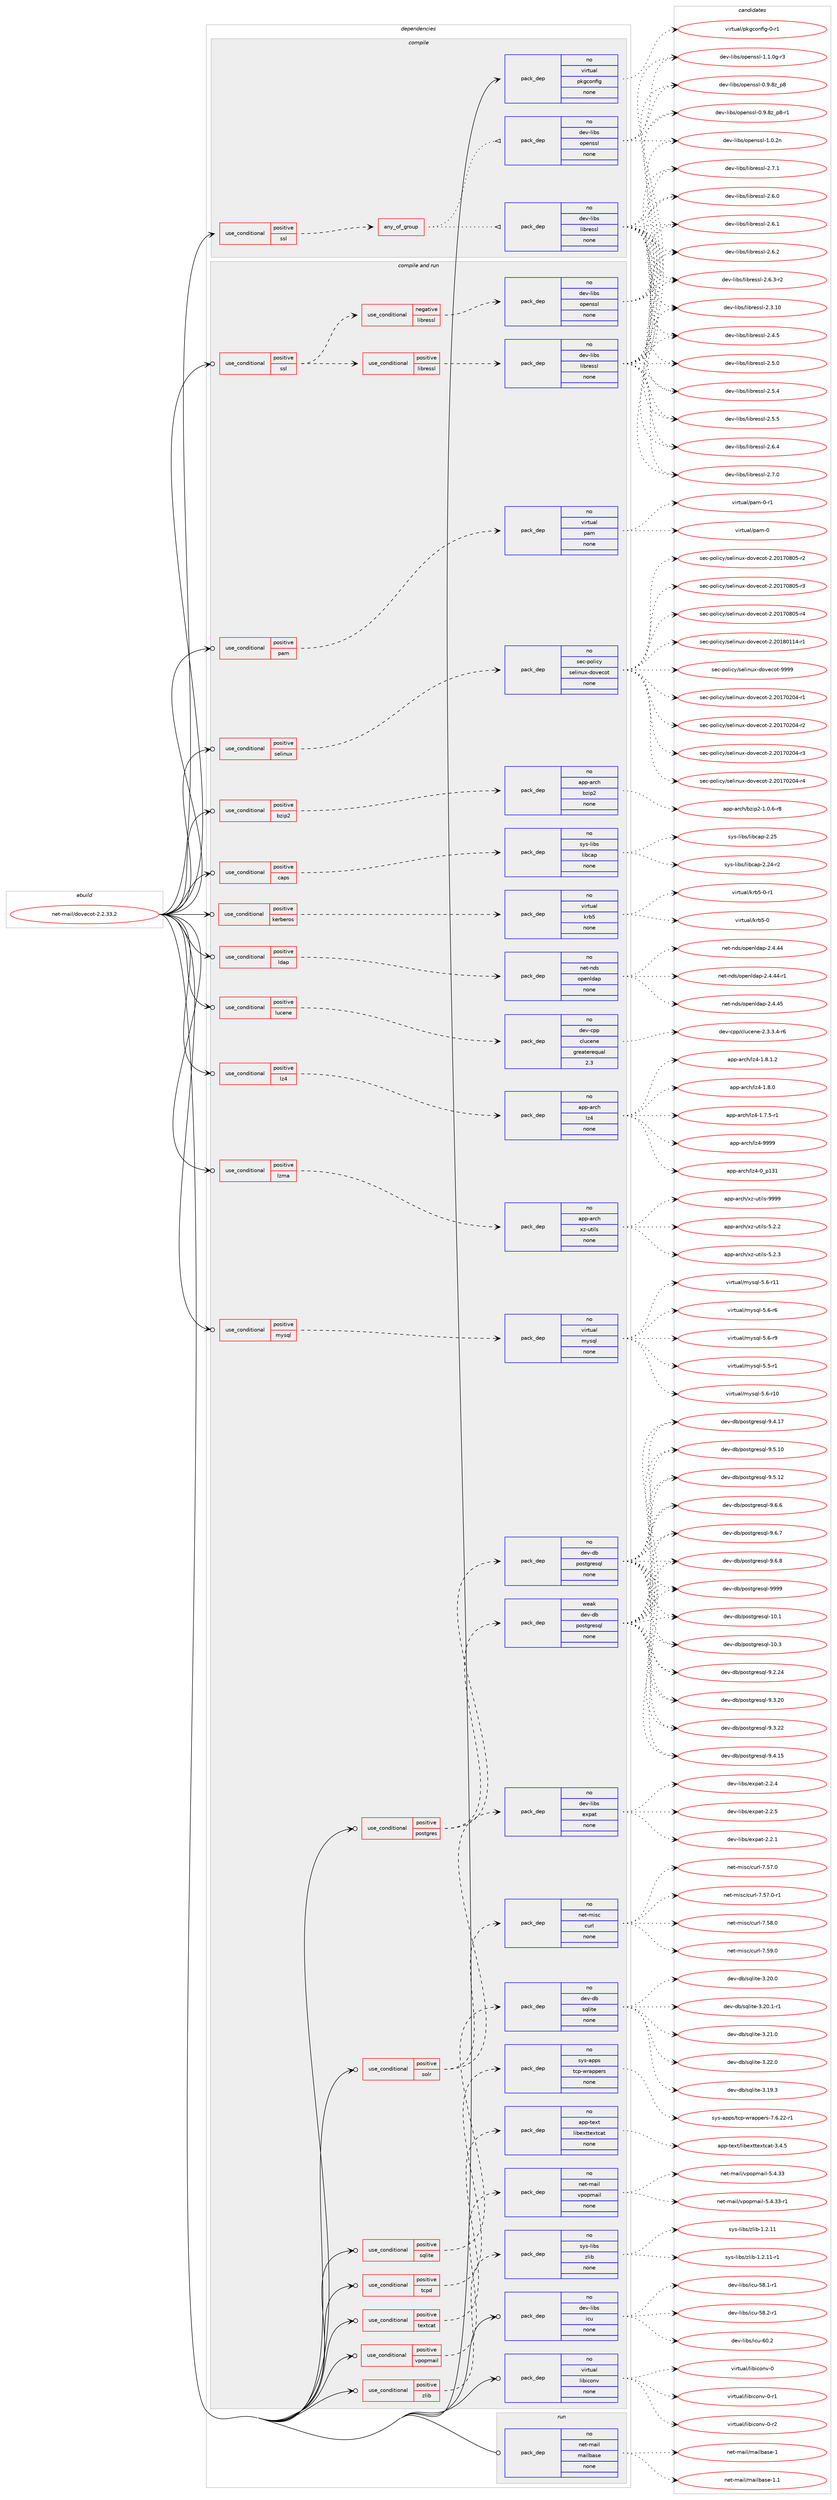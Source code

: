 digraph prolog {

# *************
# Graph options
# *************

newrank=true;
concentrate=true;
compound=true;
graph [rankdir=LR,fontname=Helvetica,fontsize=10,ranksep=1.5];#, ranksep=2.5, nodesep=0.2];
edge  [arrowhead=vee];
node  [fontname=Helvetica,fontsize=10];

# **********
# The ebuild
# **********

subgraph cluster_leftcol {
color=gray;
rank=same;
label=<<i>ebuild</i>>;
id [label="net-mail/dovecot-2.2.33.2", color=red, width=4, href="../net-mail/dovecot-2.2.33.2.svg"];
}

# ****************
# The dependencies
# ****************

subgraph cluster_midcol {
color=gray;
label=<<i>dependencies</i>>;
subgraph cluster_compile {
fillcolor="#eeeeee";
style=filled;
label=<<i>compile</i>>;
subgraph cond164 {
dependency620 [label=<<TABLE BORDER="0" CELLBORDER="1" CELLSPACING="0" CELLPADDING="4"><TR><TD ROWSPAN="3" CELLPADDING="10">use_conditional</TD></TR><TR><TD>positive</TD></TR><TR><TD>ssl</TD></TR></TABLE>>, shape=none, color=red];
subgraph any19 {
dependency621 [label=<<TABLE BORDER="0" CELLBORDER="1" CELLSPACING="0" CELLPADDING="4"><TR><TD CELLPADDING="10">any_of_group</TD></TR></TABLE>>, shape=none, color=red];subgraph pack439 {
dependency622 [label=<<TABLE BORDER="0" CELLBORDER="1" CELLSPACING="0" CELLPADDING="4" WIDTH="220"><TR><TD ROWSPAN="6" CELLPADDING="30">pack_dep</TD></TR><TR><TD WIDTH="110">no</TD></TR><TR><TD>dev-libs</TD></TR><TR><TD>openssl</TD></TR><TR><TD>none</TD></TR><TR><TD></TD></TR></TABLE>>, shape=none, color=blue];
}
dependency621:e -> dependency622:w [weight=20,style="dotted",arrowhead="oinv"];
subgraph pack440 {
dependency623 [label=<<TABLE BORDER="0" CELLBORDER="1" CELLSPACING="0" CELLPADDING="4" WIDTH="220"><TR><TD ROWSPAN="6" CELLPADDING="30">pack_dep</TD></TR><TR><TD WIDTH="110">no</TD></TR><TR><TD>dev-libs</TD></TR><TR><TD>libressl</TD></TR><TR><TD>none</TD></TR><TR><TD></TD></TR></TABLE>>, shape=none, color=blue];
}
dependency621:e -> dependency623:w [weight=20,style="dotted",arrowhead="oinv"];
}
dependency620:e -> dependency621:w [weight=20,style="dashed",arrowhead="vee"];
}
id:e -> dependency620:w [weight=20,style="solid",arrowhead="vee"];
subgraph pack441 {
dependency624 [label=<<TABLE BORDER="0" CELLBORDER="1" CELLSPACING="0" CELLPADDING="4" WIDTH="220"><TR><TD ROWSPAN="6" CELLPADDING="30">pack_dep</TD></TR><TR><TD WIDTH="110">no</TD></TR><TR><TD>virtual</TD></TR><TR><TD>pkgconfig</TD></TR><TR><TD>none</TD></TR><TR><TD></TD></TR></TABLE>>, shape=none, color=blue];
}
id:e -> dependency624:w [weight=20,style="solid",arrowhead="vee"];
}
subgraph cluster_compileandrun {
fillcolor="#eeeeee";
style=filled;
label=<<i>compile and run</i>>;
subgraph cond165 {
dependency625 [label=<<TABLE BORDER="0" CELLBORDER="1" CELLSPACING="0" CELLPADDING="4"><TR><TD ROWSPAN="3" CELLPADDING="10">use_conditional</TD></TR><TR><TD>positive</TD></TR><TR><TD>bzip2</TD></TR></TABLE>>, shape=none, color=red];
subgraph pack442 {
dependency626 [label=<<TABLE BORDER="0" CELLBORDER="1" CELLSPACING="0" CELLPADDING="4" WIDTH="220"><TR><TD ROWSPAN="6" CELLPADDING="30">pack_dep</TD></TR><TR><TD WIDTH="110">no</TD></TR><TR><TD>app-arch</TD></TR><TR><TD>bzip2</TD></TR><TR><TD>none</TD></TR><TR><TD></TD></TR></TABLE>>, shape=none, color=blue];
}
dependency625:e -> dependency626:w [weight=20,style="dashed",arrowhead="vee"];
}
id:e -> dependency625:w [weight=20,style="solid",arrowhead="odotvee"];
subgraph cond166 {
dependency627 [label=<<TABLE BORDER="0" CELLBORDER="1" CELLSPACING="0" CELLPADDING="4"><TR><TD ROWSPAN="3" CELLPADDING="10">use_conditional</TD></TR><TR><TD>positive</TD></TR><TR><TD>caps</TD></TR></TABLE>>, shape=none, color=red];
subgraph pack443 {
dependency628 [label=<<TABLE BORDER="0" CELLBORDER="1" CELLSPACING="0" CELLPADDING="4" WIDTH="220"><TR><TD ROWSPAN="6" CELLPADDING="30">pack_dep</TD></TR><TR><TD WIDTH="110">no</TD></TR><TR><TD>sys-libs</TD></TR><TR><TD>libcap</TD></TR><TR><TD>none</TD></TR><TR><TD></TD></TR></TABLE>>, shape=none, color=blue];
}
dependency627:e -> dependency628:w [weight=20,style="dashed",arrowhead="vee"];
}
id:e -> dependency627:w [weight=20,style="solid",arrowhead="odotvee"];
subgraph cond167 {
dependency629 [label=<<TABLE BORDER="0" CELLBORDER="1" CELLSPACING="0" CELLPADDING="4"><TR><TD ROWSPAN="3" CELLPADDING="10">use_conditional</TD></TR><TR><TD>positive</TD></TR><TR><TD>kerberos</TD></TR></TABLE>>, shape=none, color=red];
subgraph pack444 {
dependency630 [label=<<TABLE BORDER="0" CELLBORDER="1" CELLSPACING="0" CELLPADDING="4" WIDTH="220"><TR><TD ROWSPAN="6" CELLPADDING="30">pack_dep</TD></TR><TR><TD WIDTH="110">no</TD></TR><TR><TD>virtual</TD></TR><TR><TD>krb5</TD></TR><TR><TD>none</TD></TR><TR><TD></TD></TR></TABLE>>, shape=none, color=blue];
}
dependency629:e -> dependency630:w [weight=20,style="dashed",arrowhead="vee"];
}
id:e -> dependency629:w [weight=20,style="solid",arrowhead="odotvee"];
subgraph cond168 {
dependency631 [label=<<TABLE BORDER="0" CELLBORDER="1" CELLSPACING="0" CELLPADDING="4"><TR><TD ROWSPAN="3" CELLPADDING="10">use_conditional</TD></TR><TR><TD>positive</TD></TR><TR><TD>ldap</TD></TR></TABLE>>, shape=none, color=red];
subgraph pack445 {
dependency632 [label=<<TABLE BORDER="0" CELLBORDER="1" CELLSPACING="0" CELLPADDING="4" WIDTH="220"><TR><TD ROWSPAN="6" CELLPADDING="30">pack_dep</TD></TR><TR><TD WIDTH="110">no</TD></TR><TR><TD>net-nds</TD></TR><TR><TD>openldap</TD></TR><TR><TD>none</TD></TR><TR><TD></TD></TR></TABLE>>, shape=none, color=blue];
}
dependency631:e -> dependency632:w [weight=20,style="dashed",arrowhead="vee"];
}
id:e -> dependency631:w [weight=20,style="solid",arrowhead="odotvee"];
subgraph cond169 {
dependency633 [label=<<TABLE BORDER="0" CELLBORDER="1" CELLSPACING="0" CELLPADDING="4"><TR><TD ROWSPAN="3" CELLPADDING="10">use_conditional</TD></TR><TR><TD>positive</TD></TR><TR><TD>lucene</TD></TR></TABLE>>, shape=none, color=red];
subgraph pack446 {
dependency634 [label=<<TABLE BORDER="0" CELLBORDER="1" CELLSPACING="0" CELLPADDING="4" WIDTH="220"><TR><TD ROWSPAN="6" CELLPADDING="30">pack_dep</TD></TR><TR><TD WIDTH="110">no</TD></TR><TR><TD>dev-cpp</TD></TR><TR><TD>clucene</TD></TR><TR><TD>greaterequal</TD></TR><TR><TD>2.3</TD></TR></TABLE>>, shape=none, color=blue];
}
dependency633:e -> dependency634:w [weight=20,style="dashed",arrowhead="vee"];
}
id:e -> dependency633:w [weight=20,style="solid",arrowhead="odotvee"];
subgraph cond170 {
dependency635 [label=<<TABLE BORDER="0" CELLBORDER="1" CELLSPACING="0" CELLPADDING="4"><TR><TD ROWSPAN="3" CELLPADDING="10">use_conditional</TD></TR><TR><TD>positive</TD></TR><TR><TD>lz4</TD></TR></TABLE>>, shape=none, color=red];
subgraph pack447 {
dependency636 [label=<<TABLE BORDER="0" CELLBORDER="1" CELLSPACING="0" CELLPADDING="4" WIDTH="220"><TR><TD ROWSPAN="6" CELLPADDING="30">pack_dep</TD></TR><TR><TD WIDTH="110">no</TD></TR><TR><TD>app-arch</TD></TR><TR><TD>lz4</TD></TR><TR><TD>none</TD></TR><TR><TD></TD></TR></TABLE>>, shape=none, color=blue];
}
dependency635:e -> dependency636:w [weight=20,style="dashed",arrowhead="vee"];
}
id:e -> dependency635:w [weight=20,style="solid",arrowhead="odotvee"];
subgraph cond171 {
dependency637 [label=<<TABLE BORDER="0" CELLBORDER="1" CELLSPACING="0" CELLPADDING="4"><TR><TD ROWSPAN="3" CELLPADDING="10">use_conditional</TD></TR><TR><TD>positive</TD></TR><TR><TD>lzma</TD></TR></TABLE>>, shape=none, color=red];
subgraph pack448 {
dependency638 [label=<<TABLE BORDER="0" CELLBORDER="1" CELLSPACING="0" CELLPADDING="4" WIDTH="220"><TR><TD ROWSPAN="6" CELLPADDING="30">pack_dep</TD></TR><TR><TD WIDTH="110">no</TD></TR><TR><TD>app-arch</TD></TR><TR><TD>xz-utils</TD></TR><TR><TD>none</TD></TR><TR><TD></TD></TR></TABLE>>, shape=none, color=blue];
}
dependency637:e -> dependency638:w [weight=20,style="dashed",arrowhead="vee"];
}
id:e -> dependency637:w [weight=20,style="solid",arrowhead="odotvee"];
subgraph cond172 {
dependency639 [label=<<TABLE BORDER="0" CELLBORDER="1" CELLSPACING="0" CELLPADDING="4"><TR><TD ROWSPAN="3" CELLPADDING="10">use_conditional</TD></TR><TR><TD>positive</TD></TR><TR><TD>mysql</TD></TR></TABLE>>, shape=none, color=red];
subgraph pack449 {
dependency640 [label=<<TABLE BORDER="0" CELLBORDER="1" CELLSPACING="0" CELLPADDING="4" WIDTH="220"><TR><TD ROWSPAN="6" CELLPADDING="30">pack_dep</TD></TR><TR><TD WIDTH="110">no</TD></TR><TR><TD>virtual</TD></TR><TR><TD>mysql</TD></TR><TR><TD>none</TD></TR><TR><TD></TD></TR></TABLE>>, shape=none, color=blue];
}
dependency639:e -> dependency640:w [weight=20,style="dashed",arrowhead="vee"];
}
id:e -> dependency639:w [weight=20,style="solid",arrowhead="odotvee"];
subgraph cond173 {
dependency641 [label=<<TABLE BORDER="0" CELLBORDER="1" CELLSPACING="0" CELLPADDING="4"><TR><TD ROWSPAN="3" CELLPADDING="10">use_conditional</TD></TR><TR><TD>positive</TD></TR><TR><TD>pam</TD></TR></TABLE>>, shape=none, color=red];
subgraph pack450 {
dependency642 [label=<<TABLE BORDER="0" CELLBORDER="1" CELLSPACING="0" CELLPADDING="4" WIDTH="220"><TR><TD ROWSPAN="6" CELLPADDING="30">pack_dep</TD></TR><TR><TD WIDTH="110">no</TD></TR><TR><TD>virtual</TD></TR><TR><TD>pam</TD></TR><TR><TD>none</TD></TR><TR><TD></TD></TR></TABLE>>, shape=none, color=blue];
}
dependency641:e -> dependency642:w [weight=20,style="dashed",arrowhead="vee"];
}
id:e -> dependency641:w [weight=20,style="solid",arrowhead="odotvee"];
subgraph cond174 {
dependency643 [label=<<TABLE BORDER="0" CELLBORDER="1" CELLSPACING="0" CELLPADDING="4"><TR><TD ROWSPAN="3" CELLPADDING="10">use_conditional</TD></TR><TR><TD>positive</TD></TR><TR><TD>postgres</TD></TR></TABLE>>, shape=none, color=red];
subgraph pack451 {
dependency644 [label=<<TABLE BORDER="0" CELLBORDER="1" CELLSPACING="0" CELLPADDING="4" WIDTH="220"><TR><TD ROWSPAN="6" CELLPADDING="30">pack_dep</TD></TR><TR><TD WIDTH="110">no</TD></TR><TR><TD>dev-db</TD></TR><TR><TD>postgresql</TD></TR><TR><TD>none</TD></TR><TR><TD></TD></TR></TABLE>>, shape=none, color=blue];
}
dependency643:e -> dependency644:w [weight=20,style="dashed",arrowhead="vee"];
subgraph pack452 {
dependency645 [label=<<TABLE BORDER="0" CELLBORDER="1" CELLSPACING="0" CELLPADDING="4" WIDTH="220"><TR><TD ROWSPAN="6" CELLPADDING="30">pack_dep</TD></TR><TR><TD WIDTH="110">weak</TD></TR><TR><TD>dev-db</TD></TR><TR><TD>postgresql</TD></TR><TR><TD>none</TD></TR><TR><TD></TD></TR></TABLE>>, shape=none, color=blue];
}
dependency643:e -> dependency645:w [weight=20,style="dashed",arrowhead="vee"];
}
id:e -> dependency643:w [weight=20,style="solid",arrowhead="odotvee"];
subgraph cond175 {
dependency646 [label=<<TABLE BORDER="0" CELLBORDER="1" CELLSPACING="0" CELLPADDING="4"><TR><TD ROWSPAN="3" CELLPADDING="10">use_conditional</TD></TR><TR><TD>positive</TD></TR><TR><TD>selinux</TD></TR></TABLE>>, shape=none, color=red];
subgraph pack453 {
dependency647 [label=<<TABLE BORDER="0" CELLBORDER="1" CELLSPACING="0" CELLPADDING="4" WIDTH="220"><TR><TD ROWSPAN="6" CELLPADDING="30">pack_dep</TD></TR><TR><TD WIDTH="110">no</TD></TR><TR><TD>sec-policy</TD></TR><TR><TD>selinux-dovecot</TD></TR><TR><TD>none</TD></TR><TR><TD></TD></TR></TABLE>>, shape=none, color=blue];
}
dependency646:e -> dependency647:w [weight=20,style="dashed",arrowhead="vee"];
}
id:e -> dependency646:w [weight=20,style="solid",arrowhead="odotvee"];
subgraph cond176 {
dependency648 [label=<<TABLE BORDER="0" CELLBORDER="1" CELLSPACING="0" CELLPADDING="4"><TR><TD ROWSPAN="3" CELLPADDING="10">use_conditional</TD></TR><TR><TD>positive</TD></TR><TR><TD>solr</TD></TR></TABLE>>, shape=none, color=red];
subgraph pack454 {
dependency649 [label=<<TABLE BORDER="0" CELLBORDER="1" CELLSPACING="0" CELLPADDING="4" WIDTH="220"><TR><TD ROWSPAN="6" CELLPADDING="30">pack_dep</TD></TR><TR><TD WIDTH="110">no</TD></TR><TR><TD>net-misc</TD></TR><TR><TD>curl</TD></TR><TR><TD>none</TD></TR><TR><TD></TD></TR></TABLE>>, shape=none, color=blue];
}
dependency648:e -> dependency649:w [weight=20,style="dashed",arrowhead="vee"];
subgraph pack455 {
dependency650 [label=<<TABLE BORDER="0" CELLBORDER="1" CELLSPACING="0" CELLPADDING="4" WIDTH="220"><TR><TD ROWSPAN="6" CELLPADDING="30">pack_dep</TD></TR><TR><TD WIDTH="110">no</TD></TR><TR><TD>dev-libs</TD></TR><TR><TD>expat</TD></TR><TR><TD>none</TD></TR><TR><TD></TD></TR></TABLE>>, shape=none, color=blue];
}
dependency648:e -> dependency650:w [weight=20,style="dashed",arrowhead="vee"];
}
id:e -> dependency648:w [weight=20,style="solid",arrowhead="odotvee"];
subgraph cond177 {
dependency651 [label=<<TABLE BORDER="0" CELLBORDER="1" CELLSPACING="0" CELLPADDING="4"><TR><TD ROWSPAN="3" CELLPADDING="10">use_conditional</TD></TR><TR><TD>positive</TD></TR><TR><TD>sqlite</TD></TR></TABLE>>, shape=none, color=red];
subgraph pack456 {
dependency652 [label=<<TABLE BORDER="0" CELLBORDER="1" CELLSPACING="0" CELLPADDING="4" WIDTH="220"><TR><TD ROWSPAN="6" CELLPADDING="30">pack_dep</TD></TR><TR><TD WIDTH="110">no</TD></TR><TR><TD>dev-db</TD></TR><TR><TD>sqlite</TD></TR><TR><TD>none</TD></TR><TR><TD></TD></TR></TABLE>>, shape=none, color=blue];
}
dependency651:e -> dependency652:w [weight=20,style="dashed",arrowhead="vee"];
}
id:e -> dependency651:w [weight=20,style="solid",arrowhead="odotvee"];
subgraph cond178 {
dependency653 [label=<<TABLE BORDER="0" CELLBORDER="1" CELLSPACING="0" CELLPADDING="4"><TR><TD ROWSPAN="3" CELLPADDING="10">use_conditional</TD></TR><TR><TD>positive</TD></TR><TR><TD>ssl</TD></TR></TABLE>>, shape=none, color=red];
subgraph cond179 {
dependency654 [label=<<TABLE BORDER="0" CELLBORDER="1" CELLSPACING="0" CELLPADDING="4"><TR><TD ROWSPAN="3" CELLPADDING="10">use_conditional</TD></TR><TR><TD>negative</TD></TR><TR><TD>libressl</TD></TR></TABLE>>, shape=none, color=red];
subgraph pack457 {
dependency655 [label=<<TABLE BORDER="0" CELLBORDER="1" CELLSPACING="0" CELLPADDING="4" WIDTH="220"><TR><TD ROWSPAN="6" CELLPADDING="30">pack_dep</TD></TR><TR><TD WIDTH="110">no</TD></TR><TR><TD>dev-libs</TD></TR><TR><TD>openssl</TD></TR><TR><TD>none</TD></TR><TR><TD></TD></TR></TABLE>>, shape=none, color=blue];
}
dependency654:e -> dependency655:w [weight=20,style="dashed",arrowhead="vee"];
}
dependency653:e -> dependency654:w [weight=20,style="dashed",arrowhead="vee"];
subgraph cond180 {
dependency656 [label=<<TABLE BORDER="0" CELLBORDER="1" CELLSPACING="0" CELLPADDING="4"><TR><TD ROWSPAN="3" CELLPADDING="10">use_conditional</TD></TR><TR><TD>positive</TD></TR><TR><TD>libressl</TD></TR></TABLE>>, shape=none, color=red];
subgraph pack458 {
dependency657 [label=<<TABLE BORDER="0" CELLBORDER="1" CELLSPACING="0" CELLPADDING="4" WIDTH="220"><TR><TD ROWSPAN="6" CELLPADDING="30">pack_dep</TD></TR><TR><TD WIDTH="110">no</TD></TR><TR><TD>dev-libs</TD></TR><TR><TD>libressl</TD></TR><TR><TD>none</TD></TR><TR><TD></TD></TR></TABLE>>, shape=none, color=blue];
}
dependency656:e -> dependency657:w [weight=20,style="dashed",arrowhead="vee"];
}
dependency653:e -> dependency656:w [weight=20,style="dashed",arrowhead="vee"];
}
id:e -> dependency653:w [weight=20,style="solid",arrowhead="odotvee"];
subgraph cond181 {
dependency658 [label=<<TABLE BORDER="0" CELLBORDER="1" CELLSPACING="0" CELLPADDING="4"><TR><TD ROWSPAN="3" CELLPADDING="10">use_conditional</TD></TR><TR><TD>positive</TD></TR><TR><TD>tcpd</TD></TR></TABLE>>, shape=none, color=red];
subgraph pack459 {
dependency659 [label=<<TABLE BORDER="0" CELLBORDER="1" CELLSPACING="0" CELLPADDING="4" WIDTH="220"><TR><TD ROWSPAN="6" CELLPADDING="30">pack_dep</TD></TR><TR><TD WIDTH="110">no</TD></TR><TR><TD>sys-apps</TD></TR><TR><TD>tcp-wrappers</TD></TR><TR><TD>none</TD></TR><TR><TD></TD></TR></TABLE>>, shape=none, color=blue];
}
dependency658:e -> dependency659:w [weight=20,style="dashed",arrowhead="vee"];
}
id:e -> dependency658:w [weight=20,style="solid",arrowhead="odotvee"];
subgraph cond182 {
dependency660 [label=<<TABLE BORDER="0" CELLBORDER="1" CELLSPACING="0" CELLPADDING="4"><TR><TD ROWSPAN="3" CELLPADDING="10">use_conditional</TD></TR><TR><TD>positive</TD></TR><TR><TD>textcat</TD></TR></TABLE>>, shape=none, color=red];
subgraph pack460 {
dependency661 [label=<<TABLE BORDER="0" CELLBORDER="1" CELLSPACING="0" CELLPADDING="4" WIDTH="220"><TR><TD ROWSPAN="6" CELLPADDING="30">pack_dep</TD></TR><TR><TD WIDTH="110">no</TD></TR><TR><TD>app-text</TD></TR><TR><TD>libexttextcat</TD></TR><TR><TD>none</TD></TR><TR><TD></TD></TR></TABLE>>, shape=none, color=blue];
}
dependency660:e -> dependency661:w [weight=20,style="dashed",arrowhead="vee"];
}
id:e -> dependency660:w [weight=20,style="solid",arrowhead="odotvee"];
subgraph cond183 {
dependency662 [label=<<TABLE BORDER="0" CELLBORDER="1" CELLSPACING="0" CELLPADDING="4"><TR><TD ROWSPAN="3" CELLPADDING="10">use_conditional</TD></TR><TR><TD>positive</TD></TR><TR><TD>vpopmail</TD></TR></TABLE>>, shape=none, color=red];
subgraph pack461 {
dependency663 [label=<<TABLE BORDER="0" CELLBORDER="1" CELLSPACING="0" CELLPADDING="4" WIDTH="220"><TR><TD ROWSPAN="6" CELLPADDING="30">pack_dep</TD></TR><TR><TD WIDTH="110">no</TD></TR><TR><TD>net-mail</TD></TR><TR><TD>vpopmail</TD></TR><TR><TD>none</TD></TR><TR><TD></TD></TR></TABLE>>, shape=none, color=blue];
}
dependency662:e -> dependency663:w [weight=20,style="dashed",arrowhead="vee"];
}
id:e -> dependency662:w [weight=20,style="solid",arrowhead="odotvee"];
subgraph cond184 {
dependency664 [label=<<TABLE BORDER="0" CELLBORDER="1" CELLSPACING="0" CELLPADDING="4"><TR><TD ROWSPAN="3" CELLPADDING="10">use_conditional</TD></TR><TR><TD>positive</TD></TR><TR><TD>zlib</TD></TR></TABLE>>, shape=none, color=red];
subgraph pack462 {
dependency665 [label=<<TABLE BORDER="0" CELLBORDER="1" CELLSPACING="0" CELLPADDING="4" WIDTH="220"><TR><TD ROWSPAN="6" CELLPADDING="30">pack_dep</TD></TR><TR><TD WIDTH="110">no</TD></TR><TR><TD>sys-libs</TD></TR><TR><TD>zlib</TD></TR><TR><TD>none</TD></TR><TR><TD></TD></TR></TABLE>>, shape=none, color=blue];
}
dependency664:e -> dependency665:w [weight=20,style="dashed",arrowhead="vee"];
}
id:e -> dependency664:w [weight=20,style="solid",arrowhead="odotvee"];
subgraph pack463 {
dependency666 [label=<<TABLE BORDER="0" CELLBORDER="1" CELLSPACING="0" CELLPADDING="4" WIDTH="220"><TR><TD ROWSPAN="6" CELLPADDING="30">pack_dep</TD></TR><TR><TD WIDTH="110">no</TD></TR><TR><TD>dev-libs</TD></TR><TR><TD>icu</TD></TR><TR><TD>none</TD></TR><TR><TD></TD></TR></TABLE>>, shape=none, color=blue];
}
id:e -> dependency666:w [weight=20,style="solid",arrowhead="odotvee"];
subgraph pack464 {
dependency667 [label=<<TABLE BORDER="0" CELLBORDER="1" CELLSPACING="0" CELLPADDING="4" WIDTH="220"><TR><TD ROWSPAN="6" CELLPADDING="30">pack_dep</TD></TR><TR><TD WIDTH="110">no</TD></TR><TR><TD>virtual</TD></TR><TR><TD>libiconv</TD></TR><TR><TD>none</TD></TR><TR><TD></TD></TR></TABLE>>, shape=none, color=blue];
}
id:e -> dependency667:w [weight=20,style="solid",arrowhead="odotvee"];
}
subgraph cluster_run {
fillcolor="#eeeeee";
style=filled;
label=<<i>run</i>>;
subgraph pack465 {
dependency668 [label=<<TABLE BORDER="0" CELLBORDER="1" CELLSPACING="0" CELLPADDING="4" WIDTH="220"><TR><TD ROWSPAN="6" CELLPADDING="30">pack_dep</TD></TR><TR><TD WIDTH="110">no</TD></TR><TR><TD>net-mail</TD></TR><TR><TD>mailbase</TD></TR><TR><TD>none</TD></TR><TR><TD></TD></TR></TABLE>>, shape=none, color=blue];
}
id:e -> dependency668:w [weight=20,style="solid",arrowhead="odot"];
}
}

# **************
# The candidates
# **************

subgraph cluster_choices {
rank=same;
color=gray;
label=<<i>candidates</i>>;

subgraph choice439 {
color=black;
nodesep=1;
choice1001011184510810598115471111121011101151151084548465746561229511256 [label="dev-libs/openssl-0.9.8z_p8", color=red, width=4,href="../dev-libs/openssl-0.9.8z_p8.svg"];
choice10010111845108105981154711111210111011511510845484657465612295112564511449 [label="dev-libs/openssl-0.9.8z_p8-r1", color=red, width=4,href="../dev-libs/openssl-0.9.8z_p8-r1.svg"];
choice100101118451081059811547111112101110115115108454946484650110 [label="dev-libs/openssl-1.0.2n", color=red, width=4,href="../dev-libs/openssl-1.0.2n.svg"];
choice1001011184510810598115471111121011101151151084549464946481034511451 [label="dev-libs/openssl-1.1.0g-r3", color=red, width=4,href="../dev-libs/openssl-1.1.0g-r3.svg"];
dependency622:e -> choice1001011184510810598115471111121011101151151084548465746561229511256:w [style=dotted,weight="100"];
dependency622:e -> choice10010111845108105981154711111210111011511510845484657465612295112564511449:w [style=dotted,weight="100"];
dependency622:e -> choice100101118451081059811547111112101110115115108454946484650110:w [style=dotted,weight="100"];
dependency622:e -> choice1001011184510810598115471111121011101151151084549464946481034511451:w [style=dotted,weight="100"];
}
subgraph choice440 {
color=black;
nodesep=1;
choice1001011184510810598115471081059811410111511510845504651464948 [label="dev-libs/libressl-2.3.10", color=red, width=4,href="../dev-libs/libressl-2.3.10.svg"];
choice10010111845108105981154710810598114101115115108455046524653 [label="dev-libs/libressl-2.4.5", color=red, width=4,href="../dev-libs/libressl-2.4.5.svg"];
choice10010111845108105981154710810598114101115115108455046534648 [label="dev-libs/libressl-2.5.0", color=red, width=4,href="../dev-libs/libressl-2.5.0.svg"];
choice10010111845108105981154710810598114101115115108455046534652 [label="dev-libs/libressl-2.5.4", color=red, width=4,href="../dev-libs/libressl-2.5.4.svg"];
choice10010111845108105981154710810598114101115115108455046534653 [label="dev-libs/libressl-2.5.5", color=red, width=4,href="../dev-libs/libressl-2.5.5.svg"];
choice10010111845108105981154710810598114101115115108455046544648 [label="dev-libs/libressl-2.6.0", color=red, width=4,href="../dev-libs/libressl-2.6.0.svg"];
choice10010111845108105981154710810598114101115115108455046544649 [label="dev-libs/libressl-2.6.1", color=red, width=4,href="../dev-libs/libressl-2.6.1.svg"];
choice10010111845108105981154710810598114101115115108455046544650 [label="dev-libs/libressl-2.6.2", color=red, width=4,href="../dev-libs/libressl-2.6.2.svg"];
choice100101118451081059811547108105981141011151151084550465446514511450 [label="dev-libs/libressl-2.6.3-r2", color=red, width=4,href="../dev-libs/libressl-2.6.3-r2.svg"];
choice10010111845108105981154710810598114101115115108455046544652 [label="dev-libs/libressl-2.6.4", color=red, width=4,href="../dev-libs/libressl-2.6.4.svg"];
choice10010111845108105981154710810598114101115115108455046554648 [label="dev-libs/libressl-2.7.0", color=red, width=4,href="../dev-libs/libressl-2.7.0.svg"];
choice10010111845108105981154710810598114101115115108455046554649 [label="dev-libs/libressl-2.7.1", color=red, width=4,href="../dev-libs/libressl-2.7.1.svg"];
dependency623:e -> choice1001011184510810598115471081059811410111511510845504651464948:w [style=dotted,weight="100"];
dependency623:e -> choice10010111845108105981154710810598114101115115108455046524653:w [style=dotted,weight="100"];
dependency623:e -> choice10010111845108105981154710810598114101115115108455046534648:w [style=dotted,weight="100"];
dependency623:e -> choice10010111845108105981154710810598114101115115108455046534652:w [style=dotted,weight="100"];
dependency623:e -> choice10010111845108105981154710810598114101115115108455046534653:w [style=dotted,weight="100"];
dependency623:e -> choice10010111845108105981154710810598114101115115108455046544648:w [style=dotted,weight="100"];
dependency623:e -> choice10010111845108105981154710810598114101115115108455046544649:w [style=dotted,weight="100"];
dependency623:e -> choice10010111845108105981154710810598114101115115108455046544650:w [style=dotted,weight="100"];
dependency623:e -> choice100101118451081059811547108105981141011151151084550465446514511450:w [style=dotted,weight="100"];
dependency623:e -> choice10010111845108105981154710810598114101115115108455046544652:w [style=dotted,weight="100"];
dependency623:e -> choice10010111845108105981154710810598114101115115108455046554648:w [style=dotted,weight="100"];
dependency623:e -> choice10010111845108105981154710810598114101115115108455046554649:w [style=dotted,weight="100"];
}
subgraph choice441 {
color=black;
nodesep=1;
choice11810511411611797108471121071039911111010210510345484511449 [label="virtual/pkgconfig-0-r1", color=red, width=4,href="../virtual/pkgconfig-0-r1.svg"];
dependency624:e -> choice11810511411611797108471121071039911111010210510345484511449:w [style=dotted,weight="100"];
}
subgraph choice442 {
color=black;
nodesep=1;
choice971121124597114991044798122105112504549464846544511456 [label="app-arch/bzip2-1.0.6-r8", color=red, width=4,href="../app-arch/bzip2-1.0.6-r8.svg"];
dependency626:e -> choice971121124597114991044798122105112504549464846544511456:w [style=dotted,weight="100"];
}
subgraph choice443 {
color=black;
nodesep=1;
choice11512111545108105981154710810598999711245504650524511450 [label="sys-libs/libcap-2.24-r2", color=red, width=4,href="../sys-libs/libcap-2.24-r2.svg"];
choice1151211154510810598115471081059899971124550465053 [label="sys-libs/libcap-2.25", color=red, width=4,href="../sys-libs/libcap-2.25.svg"];
dependency628:e -> choice11512111545108105981154710810598999711245504650524511450:w [style=dotted,weight="100"];
dependency628:e -> choice1151211154510810598115471081059899971124550465053:w [style=dotted,weight="100"];
}
subgraph choice444 {
color=black;
nodesep=1;
choice118105114116117971084710711498534548 [label="virtual/krb5-0", color=red, width=4,href="../virtual/krb5-0.svg"];
choice1181051141161179710847107114985345484511449 [label="virtual/krb5-0-r1", color=red, width=4,href="../virtual/krb5-0-r1.svg"];
dependency630:e -> choice118105114116117971084710711498534548:w [style=dotted,weight="100"];
dependency630:e -> choice1181051141161179710847107114985345484511449:w [style=dotted,weight="100"];
}
subgraph choice445 {
color=black;
nodesep=1;
choice11010111645110100115471111121011101081009711245504652465252 [label="net-nds/openldap-2.4.44", color=red, width=4,href="../net-nds/openldap-2.4.44.svg"];
choice110101116451101001154711111210111010810097112455046524652524511449 [label="net-nds/openldap-2.4.44-r1", color=red, width=4,href="../net-nds/openldap-2.4.44-r1.svg"];
choice11010111645110100115471111121011101081009711245504652465253 [label="net-nds/openldap-2.4.45", color=red, width=4,href="../net-nds/openldap-2.4.45.svg"];
dependency632:e -> choice11010111645110100115471111121011101081009711245504652465252:w [style=dotted,weight="100"];
dependency632:e -> choice110101116451101001154711111210111010810097112455046524652524511449:w [style=dotted,weight="100"];
dependency632:e -> choice11010111645110100115471111121011101081009711245504652465253:w [style=dotted,weight="100"];
}
subgraph choice446 {
color=black;
nodesep=1;
choice100101118459911211247991081179910111010145504651465146524511454 [label="dev-cpp/clucene-2.3.3.4-r6", color=red, width=4,href="../dev-cpp/clucene-2.3.3.4-r6.svg"];
dependency634:e -> choice100101118459911211247991081179910111010145504651465146524511454:w [style=dotted,weight="100"];
}
subgraph choice447 {
color=black;
nodesep=1;
choice971121124597114991044710812252454895112495149 [label="app-arch/lz4-0_p131", color=red, width=4,href="../app-arch/lz4-0_p131.svg"];
choice9711211245971149910447108122524549465546534511449 [label="app-arch/lz4-1.7.5-r1", color=red, width=4,href="../app-arch/lz4-1.7.5-r1.svg"];
choice971121124597114991044710812252454946564648 [label="app-arch/lz4-1.8.0", color=red, width=4,href="../app-arch/lz4-1.8.0.svg"];
choice9711211245971149910447108122524549465646494650 [label="app-arch/lz4-1.8.1.2", color=red, width=4,href="../app-arch/lz4-1.8.1.2.svg"];
choice9711211245971149910447108122524557575757 [label="app-arch/lz4-9999", color=red, width=4,href="../app-arch/lz4-9999.svg"];
dependency636:e -> choice971121124597114991044710812252454895112495149:w [style=dotted,weight="100"];
dependency636:e -> choice9711211245971149910447108122524549465546534511449:w [style=dotted,weight="100"];
dependency636:e -> choice971121124597114991044710812252454946564648:w [style=dotted,weight="100"];
dependency636:e -> choice9711211245971149910447108122524549465646494650:w [style=dotted,weight="100"];
dependency636:e -> choice9711211245971149910447108122524557575757:w [style=dotted,weight="100"];
}
subgraph choice448 {
color=black;
nodesep=1;
choice971121124597114991044712012245117116105108115455346504650 [label="app-arch/xz-utils-5.2.2", color=red, width=4,href="../app-arch/xz-utils-5.2.2.svg"];
choice971121124597114991044712012245117116105108115455346504651 [label="app-arch/xz-utils-5.2.3", color=red, width=4,href="../app-arch/xz-utils-5.2.3.svg"];
choice9711211245971149910447120122451171161051081154557575757 [label="app-arch/xz-utils-9999", color=red, width=4,href="../app-arch/xz-utils-9999.svg"];
dependency638:e -> choice971121124597114991044712012245117116105108115455346504650:w [style=dotted,weight="100"];
dependency638:e -> choice971121124597114991044712012245117116105108115455346504651:w [style=dotted,weight="100"];
dependency638:e -> choice9711211245971149910447120122451171161051081154557575757:w [style=dotted,weight="100"];
}
subgraph choice449 {
color=black;
nodesep=1;
choice1181051141161179710847109121115113108455346534511449 [label="virtual/mysql-5.5-r1", color=red, width=4,href="../virtual/mysql-5.5-r1.svg"];
choice118105114116117971084710912111511310845534654451144948 [label="virtual/mysql-5.6-r10", color=red, width=4,href="../virtual/mysql-5.6-r10.svg"];
choice118105114116117971084710912111511310845534654451144949 [label="virtual/mysql-5.6-r11", color=red, width=4,href="../virtual/mysql-5.6-r11.svg"];
choice1181051141161179710847109121115113108455346544511454 [label="virtual/mysql-5.6-r6", color=red, width=4,href="../virtual/mysql-5.6-r6.svg"];
choice1181051141161179710847109121115113108455346544511457 [label="virtual/mysql-5.6-r9", color=red, width=4,href="../virtual/mysql-5.6-r9.svg"];
dependency640:e -> choice1181051141161179710847109121115113108455346534511449:w [style=dotted,weight="100"];
dependency640:e -> choice118105114116117971084710912111511310845534654451144948:w [style=dotted,weight="100"];
dependency640:e -> choice118105114116117971084710912111511310845534654451144949:w [style=dotted,weight="100"];
dependency640:e -> choice1181051141161179710847109121115113108455346544511454:w [style=dotted,weight="100"];
dependency640:e -> choice1181051141161179710847109121115113108455346544511457:w [style=dotted,weight="100"];
}
subgraph choice450 {
color=black;
nodesep=1;
choice1181051141161179710847112971094548 [label="virtual/pam-0", color=red, width=4,href="../virtual/pam-0.svg"];
choice11810511411611797108471129710945484511449 [label="virtual/pam-0-r1", color=red, width=4,href="../virtual/pam-0-r1.svg"];
dependency642:e -> choice1181051141161179710847112971094548:w [style=dotted,weight="100"];
dependency642:e -> choice11810511411611797108471129710945484511449:w [style=dotted,weight="100"];
}
subgraph choice451 {
color=black;
nodesep=1;
choice1001011184510098471121111151161031141011151131084549484649 [label="dev-db/postgresql-10.1", color=red, width=4,href="../dev-db/postgresql-10.1.svg"];
choice1001011184510098471121111151161031141011151131084549484651 [label="dev-db/postgresql-10.3", color=red, width=4,href="../dev-db/postgresql-10.3.svg"];
choice10010111845100984711211111511610311410111511310845574650465052 [label="dev-db/postgresql-9.2.24", color=red, width=4,href="../dev-db/postgresql-9.2.24.svg"];
choice10010111845100984711211111511610311410111511310845574651465048 [label="dev-db/postgresql-9.3.20", color=red, width=4,href="../dev-db/postgresql-9.3.20.svg"];
choice10010111845100984711211111511610311410111511310845574651465050 [label="dev-db/postgresql-9.3.22", color=red, width=4,href="../dev-db/postgresql-9.3.22.svg"];
choice10010111845100984711211111511610311410111511310845574652464953 [label="dev-db/postgresql-9.4.15", color=red, width=4,href="../dev-db/postgresql-9.4.15.svg"];
choice10010111845100984711211111511610311410111511310845574652464955 [label="dev-db/postgresql-9.4.17", color=red, width=4,href="../dev-db/postgresql-9.4.17.svg"];
choice10010111845100984711211111511610311410111511310845574653464948 [label="dev-db/postgresql-9.5.10", color=red, width=4,href="../dev-db/postgresql-9.5.10.svg"];
choice10010111845100984711211111511610311410111511310845574653464950 [label="dev-db/postgresql-9.5.12", color=red, width=4,href="../dev-db/postgresql-9.5.12.svg"];
choice100101118451009847112111115116103114101115113108455746544654 [label="dev-db/postgresql-9.6.6", color=red, width=4,href="../dev-db/postgresql-9.6.6.svg"];
choice100101118451009847112111115116103114101115113108455746544655 [label="dev-db/postgresql-9.6.7", color=red, width=4,href="../dev-db/postgresql-9.6.7.svg"];
choice100101118451009847112111115116103114101115113108455746544656 [label="dev-db/postgresql-9.6.8", color=red, width=4,href="../dev-db/postgresql-9.6.8.svg"];
choice1001011184510098471121111151161031141011151131084557575757 [label="dev-db/postgresql-9999", color=red, width=4,href="../dev-db/postgresql-9999.svg"];
dependency644:e -> choice1001011184510098471121111151161031141011151131084549484649:w [style=dotted,weight="100"];
dependency644:e -> choice1001011184510098471121111151161031141011151131084549484651:w [style=dotted,weight="100"];
dependency644:e -> choice10010111845100984711211111511610311410111511310845574650465052:w [style=dotted,weight="100"];
dependency644:e -> choice10010111845100984711211111511610311410111511310845574651465048:w [style=dotted,weight="100"];
dependency644:e -> choice10010111845100984711211111511610311410111511310845574651465050:w [style=dotted,weight="100"];
dependency644:e -> choice10010111845100984711211111511610311410111511310845574652464953:w [style=dotted,weight="100"];
dependency644:e -> choice10010111845100984711211111511610311410111511310845574652464955:w [style=dotted,weight="100"];
dependency644:e -> choice10010111845100984711211111511610311410111511310845574653464948:w [style=dotted,weight="100"];
dependency644:e -> choice10010111845100984711211111511610311410111511310845574653464950:w [style=dotted,weight="100"];
dependency644:e -> choice100101118451009847112111115116103114101115113108455746544654:w [style=dotted,weight="100"];
dependency644:e -> choice100101118451009847112111115116103114101115113108455746544655:w [style=dotted,weight="100"];
dependency644:e -> choice100101118451009847112111115116103114101115113108455746544656:w [style=dotted,weight="100"];
dependency644:e -> choice1001011184510098471121111151161031141011151131084557575757:w [style=dotted,weight="100"];
}
subgraph choice452 {
color=black;
nodesep=1;
choice1001011184510098471121111151161031141011151131084549484649 [label="dev-db/postgresql-10.1", color=red, width=4,href="../dev-db/postgresql-10.1.svg"];
choice1001011184510098471121111151161031141011151131084549484651 [label="dev-db/postgresql-10.3", color=red, width=4,href="../dev-db/postgresql-10.3.svg"];
choice10010111845100984711211111511610311410111511310845574650465052 [label="dev-db/postgresql-9.2.24", color=red, width=4,href="../dev-db/postgresql-9.2.24.svg"];
choice10010111845100984711211111511610311410111511310845574651465048 [label="dev-db/postgresql-9.3.20", color=red, width=4,href="../dev-db/postgresql-9.3.20.svg"];
choice10010111845100984711211111511610311410111511310845574651465050 [label="dev-db/postgresql-9.3.22", color=red, width=4,href="../dev-db/postgresql-9.3.22.svg"];
choice10010111845100984711211111511610311410111511310845574652464953 [label="dev-db/postgresql-9.4.15", color=red, width=4,href="../dev-db/postgresql-9.4.15.svg"];
choice10010111845100984711211111511610311410111511310845574652464955 [label="dev-db/postgresql-9.4.17", color=red, width=4,href="../dev-db/postgresql-9.4.17.svg"];
choice10010111845100984711211111511610311410111511310845574653464948 [label="dev-db/postgresql-9.5.10", color=red, width=4,href="../dev-db/postgresql-9.5.10.svg"];
choice10010111845100984711211111511610311410111511310845574653464950 [label="dev-db/postgresql-9.5.12", color=red, width=4,href="../dev-db/postgresql-9.5.12.svg"];
choice100101118451009847112111115116103114101115113108455746544654 [label="dev-db/postgresql-9.6.6", color=red, width=4,href="../dev-db/postgresql-9.6.6.svg"];
choice100101118451009847112111115116103114101115113108455746544655 [label="dev-db/postgresql-9.6.7", color=red, width=4,href="../dev-db/postgresql-9.6.7.svg"];
choice100101118451009847112111115116103114101115113108455746544656 [label="dev-db/postgresql-9.6.8", color=red, width=4,href="../dev-db/postgresql-9.6.8.svg"];
choice1001011184510098471121111151161031141011151131084557575757 [label="dev-db/postgresql-9999", color=red, width=4,href="../dev-db/postgresql-9999.svg"];
dependency645:e -> choice1001011184510098471121111151161031141011151131084549484649:w [style=dotted,weight="100"];
dependency645:e -> choice1001011184510098471121111151161031141011151131084549484651:w [style=dotted,weight="100"];
dependency645:e -> choice10010111845100984711211111511610311410111511310845574650465052:w [style=dotted,weight="100"];
dependency645:e -> choice10010111845100984711211111511610311410111511310845574651465048:w [style=dotted,weight="100"];
dependency645:e -> choice10010111845100984711211111511610311410111511310845574651465050:w [style=dotted,weight="100"];
dependency645:e -> choice10010111845100984711211111511610311410111511310845574652464953:w [style=dotted,weight="100"];
dependency645:e -> choice10010111845100984711211111511610311410111511310845574652464955:w [style=dotted,weight="100"];
dependency645:e -> choice10010111845100984711211111511610311410111511310845574653464948:w [style=dotted,weight="100"];
dependency645:e -> choice10010111845100984711211111511610311410111511310845574653464950:w [style=dotted,weight="100"];
dependency645:e -> choice100101118451009847112111115116103114101115113108455746544654:w [style=dotted,weight="100"];
dependency645:e -> choice100101118451009847112111115116103114101115113108455746544655:w [style=dotted,weight="100"];
dependency645:e -> choice100101118451009847112111115116103114101115113108455746544656:w [style=dotted,weight="100"];
dependency645:e -> choice1001011184510098471121111151161031141011151131084557575757:w [style=dotted,weight="100"];
}
subgraph choice453 {
color=black;
nodesep=1;
choice11510199451121111081059912147115101108105110117120451001111181019911111645504650484955485048524511449 [label="sec-policy/selinux-dovecot-2.20170204-r1", color=red, width=4,href="../sec-policy/selinux-dovecot-2.20170204-r1.svg"];
choice11510199451121111081059912147115101108105110117120451001111181019911111645504650484955485048524511450 [label="sec-policy/selinux-dovecot-2.20170204-r2", color=red, width=4,href="../sec-policy/selinux-dovecot-2.20170204-r2.svg"];
choice11510199451121111081059912147115101108105110117120451001111181019911111645504650484955485048524511451 [label="sec-policy/selinux-dovecot-2.20170204-r3", color=red, width=4,href="../sec-policy/selinux-dovecot-2.20170204-r3.svg"];
choice11510199451121111081059912147115101108105110117120451001111181019911111645504650484955485048524511452 [label="sec-policy/selinux-dovecot-2.20170204-r4", color=red, width=4,href="../sec-policy/selinux-dovecot-2.20170204-r4.svg"];
choice11510199451121111081059912147115101108105110117120451001111181019911111645504650484955485648534511450 [label="sec-policy/selinux-dovecot-2.20170805-r2", color=red, width=4,href="../sec-policy/selinux-dovecot-2.20170805-r2.svg"];
choice11510199451121111081059912147115101108105110117120451001111181019911111645504650484955485648534511451 [label="sec-policy/selinux-dovecot-2.20170805-r3", color=red, width=4,href="../sec-policy/selinux-dovecot-2.20170805-r3.svg"];
choice11510199451121111081059912147115101108105110117120451001111181019911111645504650484955485648534511452 [label="sec-policy/selinux-dovecot-2.20170805-r4", color=red, width=4,href="../sec-policy/selinux-dovecot-2.20170805-r4.svg"];
choice11510199451121111081059912147115101108105110117120451001111181019911111645504650484956484949524511449 [label="sec-policy/selinux-dovecot-2.20180114-r1", color=red, width=4,href="../sec-policy/selinux-dovecot-2.20180114-r1.svg"];
choice1151019945112111108105991214711510110810511011712045100111118101991111164557575757 [label="sec-policy/selinux-dovecot-9999", color=red, width=4,href="../sec-policy/selinux-dovecot-9999.svg"];
dependency647:e -> choice11510199451121111081059912147115101108105110117120451001111181019911111645504650484955485048524511449:w [style=dotted,weight="100"];
dependency647:e -> choice11510199451121111081059912147115101108105110117120451001111181019911111645504650484955485048524511450:w [style=dotted,weight="100"];
dependency647:e -> choice11510199451121111081059912147115101108105110117120451001111181019911111645504650484955485048524511451:w [style=dotted,weight="100"];
dependency647:e -> choice11510199451121111081059912147115101108105110117120451001111181019911111645504650484955485048524511452:w [style=dotted,weight="100"];
dependency647:e -> choice11510199451121111081059912147115101108105110117120451001111181019911111645504650484955485648534511450:w [style=dotted,weight="100"];
dependency647:e -> choice11510199451121111081059912147115101108105110117120451001111181019911111645504650484955485648534511451:w [style=dotted,weight="100"];
dependency647:e -> choice11510199451121111081059912147115101108105110117120451001111181019911111645504650484955485648534511452:w [style=dotted,weight="100"];
dependency647:e -> choice11510199451121111081059912147115101108105110117120451001111181019911111645504650484956484949524511449:w [style=dotted,weight="100"];
dependency647:e -> choice1151019945112111108105991214711510110810511011712045100111118101991111164557575757:w [style=dotted,weight="100"];
}
subgraph choice454 {
color=black;
nodesep=1;
choice1101011164510910511599479911711410845554653554648 [label="net-misc/curl-7.57.0", color=red, width=4,href="../net-misc/curl-7.57.0.svg"];
choice11010111645109105115994799117114108455546535546484511449 [label="net-misc/curl-7.57.0-r1", color=red, width=4,href="../net-misc/curl-7.57.0-r1.svg"];
choice1101011164510910511599479911711410845554653564648 [label="net-misc/curl-7.58.0", color=red, width=4,href="../net-misc/curl-7.58.0.svg"];
choice1101011164510910511599479911711410845554653574648 [label="net-misc/curl-7.59.0", color=red, width=4,href="../net-misc/curl-7.59.0.svg"];
dependency649:e -> choice1101011164510910511599479911711410845554653554648:w [style=dotted,weight="100"];
dependency649:e -> choice11010111645109105115994799117114108455546535546484511449:w [style=dotted,weight="100"];
dependency649:e -> choice1101011164510910511599479911711410845554653564648:w [style=dotted,weight="100"];
dependency649:e -> choice1101011164510910511599479911711410845554653574648:w [style=dotted,weight="100"];
}
subgraph choice455 {
color=black;
nodesep=1;
choice10010111845108105981154710112011297116455046504649 [label="dev-libs/expat-2.2.1", color=red, width=4,href="../dev-libs/expat-2.2.1.svg"];
choice10010111845108105981154710112011297116455046504652 [label="dev-libs/expat-2.2.4", color=red, width=4,href="../dev-libs/expat-2.2.4.svg"];
choice10010111845108105981154710112011297116455046504653 [label="dev-libs/expat-2.2.5", color=red, width=4,href="../dev-libs/expat-2.2.5.svg"];
dependency650:e -> choice10010111845108105981154710112011297116455046504649:w [style=dotted,weight="100"];
dependency650:e -> choice10010111845108105981154710112011297116455046504652:w [style=dotted,weight="100"];
dependency650:e -> choice10010111845108105981154710112011297116455046504653:w [style=dotted,weight="100"];
}
subgraph choice456 {
color=black;
nodesep=1;
choice10010111845100984711511310810511610145514649574651 [label="dev-db/sqlite-3.19.3", color=red, width=4,href="../dev-db/sqlite-3.19.3.svg"];
choice10010111845100984711511310810511610145514650484648 [label="dev-db/sqlite-3.20.0", color=red, width=4,href="../dev-db/sqlite-3.20.0.svg"];
choice100101118451009847115113108105116101455146504846494511449 [label="dev-db/sqlite-3.20.1-r1", color=red, width=4,href="../dev-db/sqlite-3.20.1-r1.svg"];
choice10010111845100984711511310810511610145514650494648 [label="dev-db/sqlite-3.21.0", color=red, width=4,href="../dev-db/sqlite-3.21.0.svg"];
choice10010111845100984711511310810511610145514650504648 [label="dev-db/sqlite-3.22.0", color=red, width=4,href="../dev-db/sqlite-3.22.0.svg"];
dependency652:e -> choice10010111845100984711511310810511610145514649574651:w [style=dotted,weight="100"];
dependency652:e -> choice10010111845100984711511310810511610145514650484648:w [style=dotted,weight="100"];
dependency652:e -> choice100101118451009847115113108105116101455146504846494511449:w [style=dotted,weight="100"];
dependency652:e -> choice10010111845100984711511310810511610145514650494648:w [style=dotted,weight="100"];
dependency652:e -> choice10010111845100984711511310810511610145514650504648:w [style=dotted,weight="100"];
}
subgraph choice457 {
color=black;
nodesep=1;
choice1001011184510810598115471111121011101151151084548465746561229511256 [label="dev-libs/openssl-0.9.8z_p8", color=red, width=4,href="../dev-libs/openssl-0.9.8z_p8.svg"];
choice10010111845108105981154711111210111011511510845484657465612295112564511449 [label="dev-libs/openssl-0.9.8z_p8-r1", color=red, width=4,href="../dev-libs/openssl-0.9.8z_p8-r1.svg"];
choice100101118451081059811547111112101110115115108454946484650110 [label="dev-libs/openssl-1.0.2n", color=red, width=4,href="../dev-libs/openssl-1.0.2n.svg"];
choice1001011184510810598115471111121011101151151084549464946481034511451 [label="dev-libs/openssl-1.1.0g-r3", color=red, width=4,href="../dev-libs/openssl-1.1.0g-r3.svg"];
dependency655:e -> choice1001011184510810598115471111121011101151151084548465746561229511256:w [style=dotted,weight="100"];
dependency655:e -> choice10010111845108105981154711111210111011511510845484657465612295112564511449:w [style=dotted,weight="100"];
dependency655:e -> choice100101118451081059811547111112101110115115108454946484650110:w [style=dotted,weight="100"];
dependency655:e -> choice1001011184510810598115471111121011101151151084549464946481034511451:w [style=dotted,weight="100"];
}
subgraph choice458 {
color=black;
nodesep=1;
choice1001011184510810598115471081059811410111511510845504651464948 [label="dev-libs/libressl-2.3.10", color=red, width=4,href="../dev-libs/libressl-2.3.10.svg"];
choice10010111845108105981154710810598114101115115108455046524653 [label="dev-libs/libressl-2.4.5", color=red, width=4,href="../dev-libs/libressl-2.4.5.svg"];
choice10010111845108105981154710810598114101115115108455046534648 [label="dev-libs/libressl-2.5.0", color=red, width=4,href="../dev-libs/libressl-2.5.0.svg"];
choice10010111845108105981154710810598114101115115108455046534652 [label="dev-libs/libressl-2.5.4", color=red, width=4,href="../dev-libs/libressl-2.5.4.svg"];
choice10010111845108105981154710810598114101115115108455046534653 [label="dev-libs/libressl-2.5.5", color=red, width=4,href="../dev-libs/libressl-2.5.5.svg"];
choice10010111845108105981154710810598114101115115108455046544648 [label="dev-libs/libressl-2.6.0", color=red, width=4,href="../dev-libs/libressl-2.6.0.svg"];
choice10010111845108105981154710810598114101115115108455046544649 [label="dev-libs/libressl-2.6.1", color=red, width=4,href="../dev-libs/libressl-2.6.1.svg"];
choice10010111845108105981154710810598114101115115108455046544650 [label="dev-libs/libressl-2.6.2", color=red, width=4,href="../dev-libs/libressl-2.6.2.svg"];
choice100101118451081059811547108105981141011151151084550465446514511450 [label="dev-libs/libressl-2.6.3-r2", color=red, width=4,href="../dev-libs/libressl-2.6.3-r2.svg"];
choice10010111845108105981154710810598114101115115108455046544652 [label="dev-libs/libressl-2.6.4", color=red, width=4,href="../dev-libs/libressl-2.6.4.svg"];
choice10010111845108105981154710810598114101115115108455046554648 [label="dev-libs/libressl-2.7.0", color=red, width=4,href="../dev-libs/libressl-2.7.0.svg"];
choice10010111845108105981154710810598114101115115108455046554649 [label="dev-libs/libressl-2.7.1", color=red, width=4,href="../dev-libs/libressl-2.7.1.svg"];
dependency657:e -> choice1001011184510810598115471081059811410111511510845504651464948:w [style=dotted,weight="100"];
dependency657:e -> choice10010111845108105981154710810598114101115115108455046524653:w [style=dotted,weight="100"];
dependency657:e -> choice10010111845108105981154710810598114101115115108455046534648:w [style=dotted,weight="100"];
dependency657:e -> choice10010111845108105981154710810598114101115115108455046534652:w [style=dotted,weight="100"];
dependency657:e -> choice10010111845108105981154710810598114101115115108455046534653:w [style=dotted,weight="100"];
dependency657:e -> choice10010111845108105981154710810598114101115115108455046544648:w [style=dotted,weight="100"];
dependency657:e -> choice10010111845108105981154710810598114101115115108455046544649:w [style=dotted,weight="100"];
dependency657:e -> choice10010111845108105981154710810598114101115115108455046544650:w [style=dotted,weight="100"];
dependency657:e -> choice100101118451081059811547108105981141011151151084550465446514511450:w [style=dotted,weight="100"];
dependency657:e -> choice10010111845108105981154710810598114101115115108455046544652:w [style=dotted,weight="100"];
dependency657:e -> choice10010111845108105981154710810598114101115115108455046554648:w [style=dotted,weight="100"];
dependency657:e -> choice10010111845108105981154710810598114101115115108455046554649:w [style=dotted,weight="100"];
}
subgraph choice459 {
color=black;
nodesep=1;
choice115121115459711211211547116991124511911497112112101114115455546544650504511449 [label="sys-apps/tcp-wrappers-7.6.22-r1", color=red, width=4,href="../sys-apps/tcp-wrappers-7.6.22-r1.svg"];
dependency659:e -> choice115121115459711211211547116991124511911497112112101114115455546544650504511449:w [style=dotted,weight="100"];
}
subgraph choice460 {
color=black;
nodesep=1;
choice971121124511610112011647108105981011201161161011201169997116455146524653 [label="app-text/libexttextcat-3.4.5", color=red, width=4,href="../app-text/libexttextcat-3.4.5.svg"];
dependency661:e -> choice971121124511610112011647108105981011201161161011201169997116455146524653:w [style=dotted,weight="100"];
}
subgraph choice461 {
color=black;
nodesep=1;
choice1101011164510997105108471181121111121099710510845534652465151 [label="net-mail/vpopmail-5.4.33", color=red, width=4,href="../net-mail/vpopmail-5.4.33.svg"];
choice11010111645109971051084711811211111210997105108455346524651514511449 [label="net-mail/vpopmail-5.4.33-r1", color=red, width=4,href="../net-mail/vpopmail-5.4.33-r1.svg"];
dependency663:e -> choice1101011164510997105108471181121111121099710510845534652465151:w [style=dotted,weight="100"];
dependency663:e -> choice11010111645109971051084711811211111210997105108455346524651514511449:w [style=dotted,weight="100"];
}
subgraph choice462 {
color=black;
nodesep=1;
choice1151211154510810598115471221081059845494650464949 [label="sys-libs/zlib-1.2.11", color=red, width=4,href="../sys-libs/zlib-1.2.11.svg"];
choice11512111545108105981154712210810598454946504649494511449 [label="sys-libs/zlib-1.2.11-r1", color=red, width=4,href="../sys-libs/zlib-1.2.11-r1.svg"];
dependency665:e -> choice1151211154510810598115471221081059845494650464949:w [style=dotted,weight="100"];
dependency665:e -> choice11512111545108105981154712210810598454946504649494511449:w [style=dotted,weight="100"];
}
subgraph choice463 {
color=black;
nodesep=1;
choice1001011184510810598115471059911745535646494511449 [label="dev-libs/icu-58.1-r1", color=red, width=4,href="../dev-libs/icu-58.1-r1.svg"];
choice1001011184510810598115471059911745535646504511449 [label="dev-libs/icu-58.2-r1", color=red, width=4,href="../dev-libs/icu-58.2-r1.svg"];
choice100101118451081059811547105991174554484650 [label="dev-libs/icu-60.2", color=red, width=4,href="../dev-libs/icu-60.2.svg"];
dependency666:e -> choice1001011184510810598115471059911745535646494511449:w [style=dotted,weight="100"];
dependency666:e -> choice1001011184510810598115471059911745535646504511449:w [style=dotted,weight="100"];
dependency666:e -> choice100101118451081059811547105991174554484650:w [style=dotted,weight="100"];
}
subgraph choice464 {
color=black;
nodesep=1;
choice118105114116117971084710810598105991111101184548 [label="virtual/libiconv-0", color=red, width=4,href="../virtual/libiconv-0.svg"];
choice1181051141161179710847108105981059911111011845484511449 [label="virtual/libiconv-0-r1", color=red, width=4,href="../virtual/libiconv-0-r1.svg"];
choice1181051141161179710847108105981059911111011845484511450 [label="virtual/libiconv-0-r2", color=red, width=4,href="../virtual/libiconv-0-r2.svg"];
dependency667:e -> choice118105114116117971084710810598105991111101184548:w [style=dotted,weight="100"];
dependency667:e -> choice1181051141161179710847108105981059911111011845484511449:w [style=dotted,weight="100"];
dependency667:e -> choice1181051141161179710847108105981059911111011845484511450:w [style=dotted,weight="100"];
}
subgraph choice465 {
color=black;
nodesep=1;
choice1101011164510997105108471099710510898971151014549 [label="net-mail/mailbase-1", color=red, width=4,href="../net-mail/mailbase-1.svg"];
choice11010111645109971051084710997105108989711510145494649 [label="net-mail/mailbase-1.1", color=red, width=4,href="../net-mail/mailbase-1.1.svg"];
dependency668:e -> choice1101011164510997105108471099710510898971151014549:w [style=dotted,weight="100"];
dependency668:e -> choice11010111645109971051084710997105108989711510145494649:w [style=dotted,weight="100"];
}
}

}
